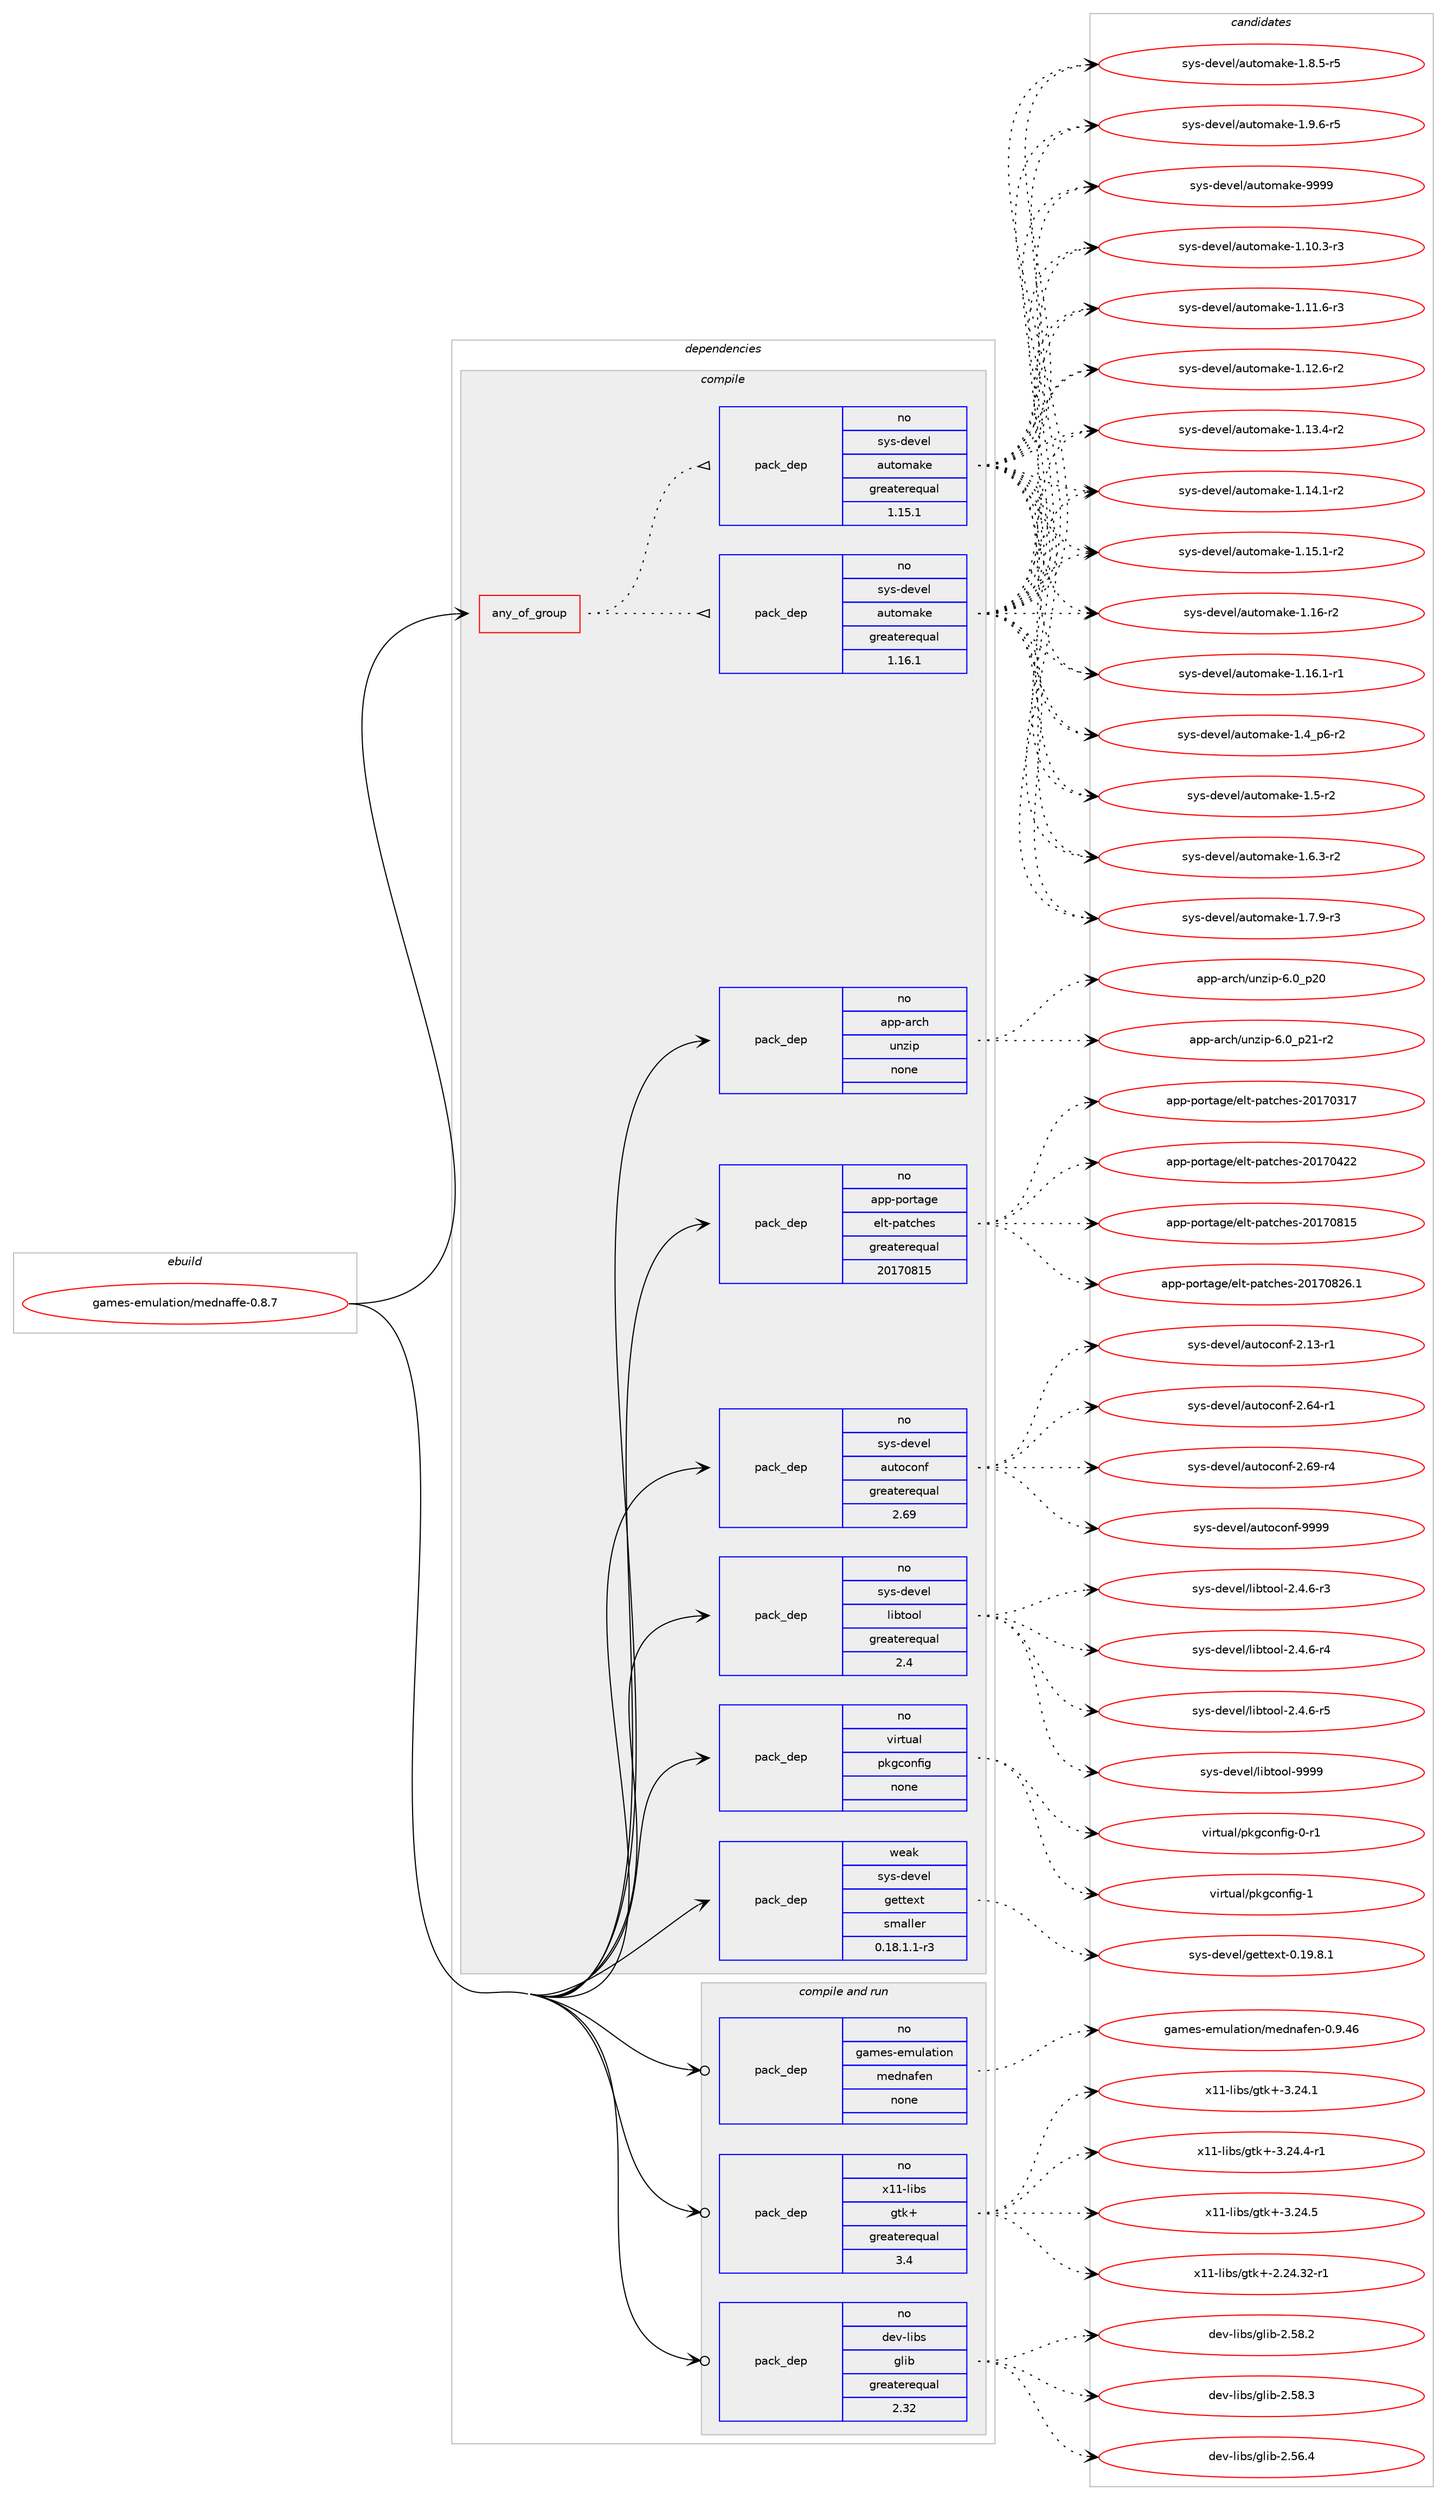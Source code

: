 digraph prolog {

# *************
# Graph options
# *************

newrank=true;
concentrate=true;
compound=true;
graph [rankdir=LR,fontname=Helvetica,fontsize=10,ranksep=1.5];#, ranksep=2.5, nodesep=0.2];
edge  [arrowhead=vee];
node  [fontname=Helvetica,fontsize=10];

# **********
# The ebuild
# **********

subgraph cluster_leftcol {
color=gray;
rank=same;
label=<<i>ebuild</i>>;
id [label="games-emulation/mednaffe-0.8.7", color=red, width=4, href="../games-emulation/mednaffe-0.8.7.svg"];
}

# ****************
# The dependencies
# ****************

subgraph cluster_midcol {
color=gray;
label=<<i>dependencies</i>>;
subgraph cluster_compile {
fillcolor="#eeeeee";
style=filled;
label=<<i>compile</i>>;
subgraph any23258 {
dependency1555951 [label=<<TABLE BORDER="0" CELLBORDER="1" CELLSPACING="0" CELLPADDING="4"><TR><TD CELLPADDING="10">any_of_group</TD></TR></TABLE>>, shape=none, color=red];subgraph pack1105818 {
dependency1555952 [label=<<TABLE BORDER="0" CELLBORDER="1" CELLSPACING="0" CELLPADDING="4" WIDTH="220"><TR><TD ROWSPAN="6" CELLPADDING="30">pack_dep</TD></TR><TR><TD WIDTH="110">no</TD></TR><TR><TD>sys-devel</TD></TR><TR><TD>automake</TD></TR><TR><TD>greaterequal</TD></TR><TR><TD>1.16.1</TD></TR></TABLE>>, shape=none, color=blue];
}
dependency1555951:e -> dependency1555952:w [weight=20,style="dotted",arrowhead="oinv"];
subgraph pack1105819 {
dependency1555953 [label=<<TABLE BORDER="0" CELLBORDER="1" CELLSPACING="0" CELLPADDING="4" WIDTH="220"><TR><TD ROWSPAN="6" CELLPADDING="30">pack_dep</TD></TR><TR><TD WIDTH="110">no</TD></TR><TR><TD>sys-devel</TD></TR><TR><TD>automake</TD></TR><TR><TD>greaterequal</TD></TR><TR><TD>1.15.1</TD></TR></TABLE>>, shape=none, color=blue];
}
dependency1555951:e -> dependency1555953:w [weight=20,style="dotted",arrowhead="oinv"];
}
id:e -> dependency1555951:w [weight=20,style="solid",arrowhead="vee"];
subgraph pack1105820 {
dependency1555954 [label=<<TABLE BORDER="0" CELLBORDER="1" CELLSPACING="0" CELLPADDING="4" WIDTH="220"><TR><TD ROWSPAN="6" CELLPADDING="30">pack_dep</TD></TR><TR><TD WIDTH="110">no</TD></TR><TR><TD>app-arch</TD></TR><TR><TD>unzip</TD></TR><TR><TD>none</TD></TR><TR><TD></TD></TR></TABLE>>, shape=none, color=blue];
}
id:e -> dependency1555954:w [weight=20,style="solid",arrowhead="vee"];
subgraph pack1105821 {
dependency1555955 [label=<<TABLE BORDER="0" CELLBORDER="1" CELLSPACING="0" CELLPADDING="4" WIDTH="220"><TR><TD ROWSPAN="6" CELLPADDING="30">pack_dep</TD></TR><TR><TD WIDTH="110">no</TD></TR><TR><TD>app-portage</TD></TR><TR><TD>elt-patches</TD></TR><TR><TD>greaterequal</TD></TR><TR><TD>20170815</TD></TR></TABLE>>, shape=none, color=blue];
}
id:e -> dependency1555955:w [weight=20,style="solid",arrowhead="vee"];
subgraph pack1105822 {
dependency1555956 [label=<<TABLE BORDER="0" CELLBORDER="1" CELLSPACING="0" CELLPADDING="4" WIDTH="220"><TR><TD ROWSPAN="6" CELLPADDING="30">pack_dep</TD></TR><TR><TD WIDTH="110">no</TD></TR><TR><TD>sys-devel</TD></TR><TR><TD>autoconf</TD></TR><TR><TD>greaterequal</TD></TR><TR><TD>2.69</TD></TR></TABLE>>, shape=none, color=blue];
}
id:e -> dependency1555956:w [weight=20,style="solid",arrowhead="vee"];
subgraph pack1105823 {
dependency1555957 [label=<<TABLE BORDER="0" CELLBORDER="1" CELLSPACING="0" CELLPADDING="4" WIDTH="220"><TR><TD ROWSPAN="6" CELLPADDING="30">pack_dep</TD></TR><TR><TD WIDTH="110">no</TD></TR><TR><TD>sys-devel</TD></TR><TR><TD>libtool</TD></TR><TR><TD>greaterequal</TD></TR><TR><TD>2.4</TD></TR></TABLE>>, shape=none, color=blue];
}
id:e -> dependency1555957:w [weight=20,style="solid",arrowhead="vee"];
subgraph pack1105824 {
dependency1555958 [label=<<TABLE BORDER="0" CELLBORDER="1" CELLSPACING="0" CELLPADDING="4" WIDTH="220"><TR><TD ROWSPAN="6" CELLPADDING="30">pack_dep</TD></TR><TR><TD WIDTH="110">no</TD></TR><TR><TD>virtual</TD></TR><TR><TD>pkgconfig</TD></TR><TR><TD>none</TD></TR><TR><TD></TD></TR></TABLE>>, shape=none, color=blue];
}
id:e -> dependency1555958:w [weight=20,style="solid",arrowhead="vee"];
subgraph pack1105825 {
dependency1555959 [label=<<TABLE BORDER="0" CELLBORDER="1" CELLSPACING="0" CELLPADDING="4" WIDTH="220"><TR><TD ROWSPAN="6" CELLPADDING="30">pack_dep</TD></TR><TR><TD WIDTH="110">weak</TD></TR><TR><TD>sys-devel</TD></TR><TR><TD>gettext</TD></TR><TR><TD>smaller</TD></TR><TR><TD>0.18.1.1-r3</TD></TR></TABLE>>, shape=none, color=blue];
}
id:e -> dependency1555959:w [weight=20,style="solid",arrowhead="vee"];
}
subgraph cluster_compileandrun {
fillcolor="#eeeeee";
style=filled;
label=<<i>compile and run</i>>;
subgraph pack1105826 {
dependency1555960 [label=<<TABLE BORDER="0" CELLBORDER="1" CELLSPACING="0" CELLPADDING="4" WIDTH="220"><TR><TD ROWSPAN="6" CELLPADDING="30">pack_dep</TD></TR><TR><TD WIDTH="110">no</TD></TR><TR><TD>dev-libs</TD></TR><TR><TD>glib</TD></TR><TR><TD>greaterequal</TD></TR><TR><TD>2.32</TD></TR></TABLE>>, shape=none, color=blue];
}
id:e -> dependency1555960:w [weight=20,style="solid",arrowhead="odotvee"];
subgraph pack1105827 {
dependency1555961 [label=<<TABLE BORDER="0" CELLBORDER="1" CELLSPACING="0" CELLPADDING="4" WIDTH="220"><TR><TD ROWSPAN="6" CELLPADDING="30">pack_dep</TD></TR><TR><TD WIDTH="110">no</TD></TR><TR><TD>games-emulation</TD></TR><TR><TD>mednafen</TD></TR><TR><TD>none</TD></TR><TR><TD></TD></TR></TABLE>>, shape=none, color=blue];
}
id:e -> dependency1555961:w [weight=20,style="solid",arrowhead="odotvee"];
subgraph pack1105828 {
dependency1555962 [label=<<TABLE BORDER="0" CELLBORDER="1" CELLSPACING="0" CELLPADDING="4" WIDTH="220"><TR><TD ROWSPAN="6" CELLPADDING="30">pack_dep</TD></TR><TR><TD WIDTH="110">no</TD></TR><TR><TD>x11-libs</TD></TR><TR><TD>gtk+</TD></TR><TR><TD>greaterequal</TD></TR><TR><TD>3.4</TD></TR></TABLE>>, shape=none, color=blue];
}
id:e -> dependency1555962:w [weight=20,style="solid",arrowhead="odotvee"];
}
subgraph cluster_run {
fillcolor="#eeeeee";
style=filled;
label=<<i>run</i>>;
}
}

# **************
# The candidates
# **************

subgraph cluster_choices {
rank=same;
color=gray;
label=<<i>candidates</i>>;

subgraph choice1105818 {
color=black;
nodesep=1;
choice11512111545100101118101108479711711611110997107101454946494846514511451 [label="sys-devel/automake-1.10.3-r3", color=red, width=4,href="../sys-devel/automake-1.10.3-r3.svg"];
choice11512111545100101118101108479711711611110997107101454946494946544511451 [label="sys-devel/automake-1.11.6-r3", color=red, width=4,href="../sys-devel/automake-1.11.6-r3.svg"];
choice11512111545100101118101108479711711611110997107101454946495046544511450 [label="sys-devel/automake-1.12.6-r2", color=red, width=4,href="../sys-devel/automake-1.12.6-r2.svg"];
choice11512111545100101118101108479711711611110997107101454946495146524511450 [label="sys-devel/automake-1.13.4-r2", color=red, width=4,href="../sys-devel/automake-1.13.4-r2.svg"];
choice11512111545100101118101108479711711611110997107101454946495246494511450 [label="sys-devel/automake-1.14.1-r2", color=red, width=4,href="../sys-devel/automake-1.14.1-r2.svg"];
choice11512111545100101118101108479711711611110997107101454946495346494511450 [label="sys-devel/automake-1.15.1-r2", color=red, width=4,href="../sys-devel/automake-1.15.1-r2.svg"];
choice1151211154510010111810110847971171161111099710710145494649544511450 [label="sys-devel/automake-1.16-r2", color=red, width=4,href="../sys-devel/automake-1.16-r2.svg"];
choice11512111545100101118101108479711711611110997107101454946495446494511449 [label="sys-devel/automake-1.16.1-r1", color=red, width=4,href="../sys-devel/automake-1.16.1-r1.svg"];
choice115121115451001011181011084797117116111109971071014549465295112544511450 [label="sys-devel/automake-1.4_p6-r2", color=red, width=4,href="../sys-devel/automake-1.4_p6-r2.svg"];
choice11512111545100101118101108479711711611110997107101454946534511450 [label="sys-devel/automake-1.5-r2", color=red, width=4,href="../sys-devel/automake-1.5-r2.svg"];
choice115121115451001011181011084797117116111109971071014549465446514511450 [label="sys-devel/automake-1.6.3-r2", color=red, width=4,href="../sys-devel/automake-1.6.3-r2.svg"];
choice115121115451001011181011084797117116111109971071014549465546574511451 [label="sys-devel/automake-1.7.9-r3", color=red, width=4,href="../sys-devel/automake-1.7.9-r3.svg"];
choice115121115451001011181011084797117116111109971071014549465646534511453 [label="sys-devel/automake-1.8.5-r5", color=red, width=4,href="../sys-devel/automake-1.8.5-r5.svg"];
choice115121115451001011181011084797117116111109971071014549465746544511453 [label="sys-devel/automake-1.9.6-r5", color=red, width=4,href="../sys-devel/automake-1.9.6-r5.svg"];
choice115121115451001011181011084797117116111109971071014557575757 [label="sys-devel/automake-9999", color=red, width=4,href="../sys-devel/automake-9999.svg"];
dependency1555952:e -> choice11512111545100101118101108479711711611110997107101454946494846514511451:w [style=dotted,weight="100"];
dependency1555952:e -> choice11512111545100101118101108479711711611110997107101454946494946544511451:w [style=dotted,weight="100"];
dependency1555952:e -> choice11512111545100101118101108479711711611110997107101454946495046544511450:w [style=dotted,weight="100"];
dependency1555952:e -> choice11512111545100101118101108479711711611110997107101454946495146524511450:w [style=dotted,weight="100"];
dependency1555952:e -> choice11512111545100101118101108479711711611110997107101454946495246494511450:w [style=dotted,weight="100"];
dependency1555952:e -> choice11512111545100101118101108479711711611110997107101454946495346494511450:w [style=dotted,weight="100"];
dependency1555952:e -> choice1151211154510010111810110847971171161111099710710145494649544511450:w [style=dotted,weight="100"];
dependency1555952:e -> choice11512111545100101118101108479711711611110997107101454946495446494511449:w [style=dotted,weight="100"];
dependency1555952:e -> choice115121115451001011181011084797117116111109971071014549465295112544511450:w [style=dotted,weight="100"];
dependency1555952:e -> choice11512111545100101118101108479711711611110997107101454946534511450:w [style=dotted,weight="100"];
dependency1555952:e -> choice115121115451001011181011084797117116111109971071014549465446514511450:w [style=dotted,weight="100"];
dependency1555952:e -> choice115121115451001011181011084797117116111109971071014549465546574511451:w [style=dotted,weight="100"];
dependency1555952:e -> choice115121115451001011181011084797117116111109971071014549465646534511453:w [style=dotted,weight="100"];
dependency1555952:e -> choice115121115451001011181011084797117116111109971071014549465746544511453:w [style=dotted,weight="100"];
dependency1555952:e -> choice115121115451001011181011084797117116111109971071014557575757:w [style=dotted,weight="100"];
}
subgraph choice1105819 {
color=black;
nodesep=1;
choice11512111545100101118101108479711711611110997107101454946494846514511451 [label="sys-devel/automake-1.10.3-r3", color=red, width=4,href="../sys-devel/automake-1.10.3-r3.svg"];
choice11512111545100101118101108479711711611110997107101454946494946544511451 [label="sys-devel/automake-1.11.6-r3", color=red, width=4,href="../sys-devel/automake-1.11.6-r3.svg"];
choice11512111545100101118101108479711711611110997107101454946495046544511450 [label="sys-devel/automake-1.12.6-r2", color=red, width=4,href="../sys-devel/automake-1.12.6-r2.svg"];
choice11512111545100101118101108479711711611110997107101454946495146524511450 [label="sys-devel/automake-1.13.4-r2", color=red, width=4,href="../sys-devel/automake-1.13.4-r2.svg"];
choice11512111545100101118101108479711711611110997107101454946495246494511450 [label="sys-devel/automake-1.14.1-r2", color=red, width=4,href="../sys-devel/automake-1.14.1-r2.svg"];
choice11512111545100101118101108479711711611110997107101454946495346494511450 [label="sys-devel/automake-1.15.1-r2", color=red, width=4,href="../sys-devel/automake-1.15.1-r2.svg"];
choice1151211154510010111810110847971171161111099710710145494649544511450 [label="sys-devel/automake-1.16-r2", color=red, width=4,href="../sys-devel/automake-1.16-r2.svg"];
choice11512111545100101118101108479711711611110997107101454946495446494511449 [label="sys-devel/automake-1.16.1-r1", color=red, width=4,href="../sys-devel/automake-1.16.1-r1.svg"];
choice115121115451001011181011084797117116111109971071014549465295112544511450 [label="sys-devel/automake-1.4_p6-r2", color=red, width=4,href="../sys-devel/automake-1.4_p6-r2.svg"];
choice11512111545100101118101108479711711611110997107101454946534511450 [label="sys-devel/automake-1.5-r2", color=red, width=4,href="../sys-devel/automake-1.5-r2.svg"];
choice115121115451001011181011084797117116111109971071014549465446514511450 [label="sys-devel/automake-1.6.3-r2", color=red, width=4,href="../sys-devel/automake-1.6.3-r2.svg"];
choice115121115451001011181011084797117116111109971071014549465546574511451 [label="sys-devel/automake-1.7.9-r3", color=red, width=4,href="../sys-devel/automake-1.7.9-r3.svg"];
choice115121115451001011181011084797117116111109971071014549465646534511453 [label="sys-devel/automake-1.8.5-r5", color=red, width=4,href="../sys-devel/automake-1.8.5-r5.svg"];
choice115121115451001011181011084797117116111109971071014549465746544511453 [label="sys-devel/automake-1.9.6-r5", color=red, width=4,href="../sys-devel/automake-1.9.6-r5.svg"];
choice115121115451001011181011084797117116111109971071014557575757 [label="sys-devel/automake-9999", color=red, width=4,href="../sys-devel/automake-9999.svg"];
dependency1555953:e -> choice11512111545100101118101108479711711611110997107101454946494846514511451:w [style=dotted,weight="100"];
dependency1555953:e -> choice11512111545100101118101108479711711611110997107101454946494946544511451:w [style=dotted,weight="100"];
dependency1555953:e -> choice11512111545100101118101108479711711611110997107101454946495046544511450:w [style=dotted,weight="100"];
dependency1555953:e -> choice11512111545100101118101108479711711611110997107101454946495146524511450:w [style=dotted,weight="100"];
dependency1555953:e -> choice11512111545100101118101108479711711611110997107101454946495246494511450:w [style=dotted,weight="100"];
dependency1555953:e -> choice11512111545100101118101108479711711611110997107101454946495346494511450:w [style=dotted,weight="100"];
dependency1555953:e -> choice1151211154510010111810110847971171161111099710710145494649544511450:w [style=dotted,weight="100"];
dependency1555953:e -> choice11512111545100101118101108479711711611110997107101454946495446494511449:w [style=dotted,weight="100"];
dependency1555953:e -> choice115121115451001011181011084797117116111109971071014549465295112544511450:w [style=dotted,weight="100"];
dependency1555953:e -> choice11512111545100101118101108479711711611110997107101454946534511450:w [style=dotted,weight="100"];
dependency1555953:e -> choice115121115451001011181011084797117116111109971071014549465446514511450:w [style=dotted,weight="100"];
dependency1555953:e -> choice115121115451001011181011084797117116111109971071014549465546574511451:w [style=dotted,weight="100"];
dependency1555953:e -> choice115121115451001011181011084797117116111109971071014549465646534511453:w [style=dotted,weight="100"];
dependency1555953:e -> choice115121115451001011181011084797117116111109971071014549465746544511453:w [style=dotted,weight="100"];
dependency1555953:e -> choice115121115451001011181011084797117116111109971071014557575757:w [style=dotted,weight="100"];
}
subgraph choice1105820 {
color=black;
nodesep=1;
choice971121124597114991044711711012210511245544648951125048 [label="app-arch/unzip-6.0_p20", color=red, width=4,href="../app-arch/unzip-6.0_p20.svg"];
choice9711211245971149910447117110122105112455446489511250494511450 [label="app-arch/unzip-6.0_p21-r2", color=red, width=4,href="../app-arch/unzip-6.0_p21-r2.svg"];
dependency1555954:e -> choice971121124597114991044711711012210511245544648951125048:w [style=dotted,weight="100"];
dependency1555954:e -> choice9711211245971149910447117110122105112455446489511250494511450:w [style=dotted,weight="100"];
}
subgraph choice1105821 {
color=black;
nodesep=1;
choice97112112451121111141169710310147101108116451129711699104101115455048495548514955 [label="app-portage/elt-patches-20170317", color=red, width=4,href="../app-portage/elt-patches-20170317.svg"];
choice97112112451121111141169710310147101108116451129711699104101115455048495548525050 [label="app-portage/elt-patches-20170422", color=red, width=4,href="../app-portage/elt-patches-20170422.svg"];
choice97112112451121111141169710310147101108116451129711699104101115455048495548564953 [label="app-portage/elt-patches-20170815", color=red, width=4,href="../app-portage/elt-patches-20170815.svg"];
choice971121124511211111411697103101471011081164511297116991041011154550484955485650544649 [label="app-portage/elt-patches-20170826.1", color=red, width=4,href="../app-portage/elt-patches-20170826.1.svg"];
dependency1555955:e -> choice97112112451121111141169710310147101108116451129711699104101115455048495548514955:w [style=dotted,weight="100"];
dependency1555955:e -> choice97112112451121111141169710310147101108116451129711699104101115455048495548525050:w [style=dotted,weight="100"];
dependency1555955:e -> choice97112112451121111141169710310147101108116451129711699104101115455048495548564953:w [style=dotted,weight="100"];
dependency1555955:e -> choice971121124511211111411697103101471011081164511297116991041011154550484955485650544649:w [style=dotted,weight="100"];
}
subgraph choice1105822 {
color=black;
nodesep=1;
choice1151211154510010111810110847971171161119911111010245504649514511449 [label="sys-devel/autoconf-2.13-r1", color=red, width=4,href="../sys-devel/autoconf-2.13-r1.svg"];
choice1151211154510010111810110847971171161119911111010245504654524511449 [label="sys-devel/autoconf-2.64-r1", color=red, width=4,href="../sys-devel/autoconf-2.64-r1.svg"];
choice1151211154510010111810110847971171161119911111010245504654574511452 [label="sys-devel/autoconf-2.69-r4", color=red, width=4,href="../sys-devel/autoconf-2.69-r4.svg"];
choice115121115451001011181011084797117116111991111101024557575757 [label="sys-devel/autoconf-9999", color=red, width=4,href="../sys-devel/autoconf-9999.svg"];
dependency1555956:e -> choice1151211154510010111810110847971171161119911111010245504649514511449:w [style=dotted,weight="100"];
dependency1555956:e -> choice1151211154510010111810110847971171161119911111010245504654524511449:w [style=dotted,weight="100"];
dependency1555956:e -> choice1151211154510010111810110847971171161119911111010245504654574511452:w [style=dotted,weight="100"];
dependency1555956:e -> choice115121115451001011181011084797117116111991111101024557575757:w [style=dotted,weight="100"];
}
subgraph choice1105823 {
color=black;
nodesep=1;
choice1151211154510010111810110847108105981161111111084550465246544511451 [label="sys-devel/libtool-2.4.6-r3", color=red, width=4,href="../sys-devel/libtool-2.4.6-r3.svg"];
choice1151211154510010111810110847108105981161111111084550465246544511452 [label="sys-devel/libtool-2.4.6-r4", color=red, width=4,href="../sys-devel/libtool-2.4.6-r4.svg"];
choice1151211154510010111810110847108105981161111111084550465246544511453 [label="sys-devel/libtool-2.4.6-r5", color=red, width=4,href="../sys-devel/libtool-2.4.6-r5.svg"];
choice1151211154510010111810110847108105981161111111084557575757 [label="sys-devel/libtool-9999", color=red, width=4,href="../sys-devel/libtool-9999.svg"];
dependency1555957:e -> choice1151211154510010111810110847108105981161111111084550465246544511451:w [style=dotted,weight="100"];
dependency1555957:e -> choice1151211154510010111810110847108105981161111111084550465246544511452:w [style=dotted,weight="100"];
dependency1555957:e -> choice1151211154510010111810110847108105981161111111084550465246544511453:w [style=dotted,weight="100"];
dependency1555957:e -> choice1151211154510010111810110847108105981161111111084557575757:w [style=dotted,weight="100"];
}
subgraph choice1105824 {
color=black;
nodesep=1;
choice11810511411611797108471121071039911111010210510345484511449 [label="virtual/pkgconfig-0-r1", color=red, width=4,href="../virtual/pkgconfig-0-r1.svg"];
choice1181051141161179710847112107103991111101021051034549 [label="virtual/pkgconfig-1", color=red, width=4,href="../virtual/pkgconfig-1.svg"];
dependency1555958:e -> choice11810511411611797108471121071039911111010210510345484511449:w [style=dotted,weight="100"];
dependency1555958:e -> choice1181051141161179710847112107103991111101021051034549:w [style=dotted,weight="100"];
}
subgraph choice1105825 {
color=black;
nodesep=1;
choice1151211154510010111810110847103101116116101120116454846495746564649 [label="sys-devel/gettext-0.19.8.1", color=red, width=4,href="../sys-devel/gettext-0.19.8.1.svg"];
dependency1555959:e -> choice1151211154510010111810110847103101116116101120116454846495746564649:w [style=dotted,weight="100"];
}
subgraph choice1105826 {
color=black;
nodesep=1;
choice1001011184510810598115471031081059845504653544652 [label="dev-libs/glib-2.56.4", color=red, width=4,href="../dev-libs/glib-2.56.4.svg"];
choice1001011184510810598115471031081059845504653564650 [label="dev-libs/glib-2.58.2", color=red, width=4,href="../dev-libs/glib-2.58.2.svg"];
choice1001011184510810598115471031081059845504653564651 [label="dev-libs/glib-2.58.3", color=red, width=4,href="../dev-libs/glib-2.58.3.svg"];
dependency1555960:e -> choice1001011184510810598115471031081059845504653544652:w [style=dotted,weight="100"];
dependency1555960:e -> choice1001011184510810598115471031081059845504653564650:w [style=dotted,weight="100"];
dependency1555960:e -> choice1001011184510810598115471031081059845504653564651:w [style=dotted,weight="100"];
}
subgraph choice1105827 {
color=black;
nodesep=1;
choice103971091011154510110911710897116105111110471091011001109710210111045484657465254 [label="games-emulation/mednafen-0.9.46", color=red, width=4,href="../games-emulation/mednafen-0.9.46.svg"];
dependency1555961:e -> choice103971091011154510110911710897116105111110471091011001109710210111045484657465254:w [style=dotted,weight="100"];
}
subgraph choice1105828 {
color=black;
nodesep=1;
choice12049494510810598115471031161074345504650524651504511449 [label="x11-libs/gtk+-2.24.32-r1", color=red, width=4,href="../x11-libs/gtk+-2.24.32-r1.svg"];
choice12049494510810598115471031161074345514650524649 [label="x11-libs/gtk+-3.24.1", color=red, width=4,href="../x11-libs/gtk+-3.24.1.svg"];
choice120494945108105981154710311610743455146505246524511449 [label="x11-libs/gtk+-3.24.4-r1", color=red, width=4,href="../x11-libs/gtk+-3.24.4-r1.svg"];
choice12049494510810598115471031161074345514650524653 [label="x11-libs/gtk+-3.24.5", color=red, width=4,href="../x11-libs/gtk+-3.24.5.svg"];
dependency1555962:e -> choice12049494510810598115471031161074345504650524651504511449:w [style=dotted,weight="100"];
dependency1555962:e -> choice12049494510810598115471031161074345514650524649:w [style=dotted,weight="100"];
dependency1555962:e -> choice120494945108105981154710311610743455146505246524511449:w [style=dotted,weight="100"];
dependency1555962:e -> choice12049494510810598115471031161074345514650524653:w [style=dotted,weight="100"];
}
}

}
